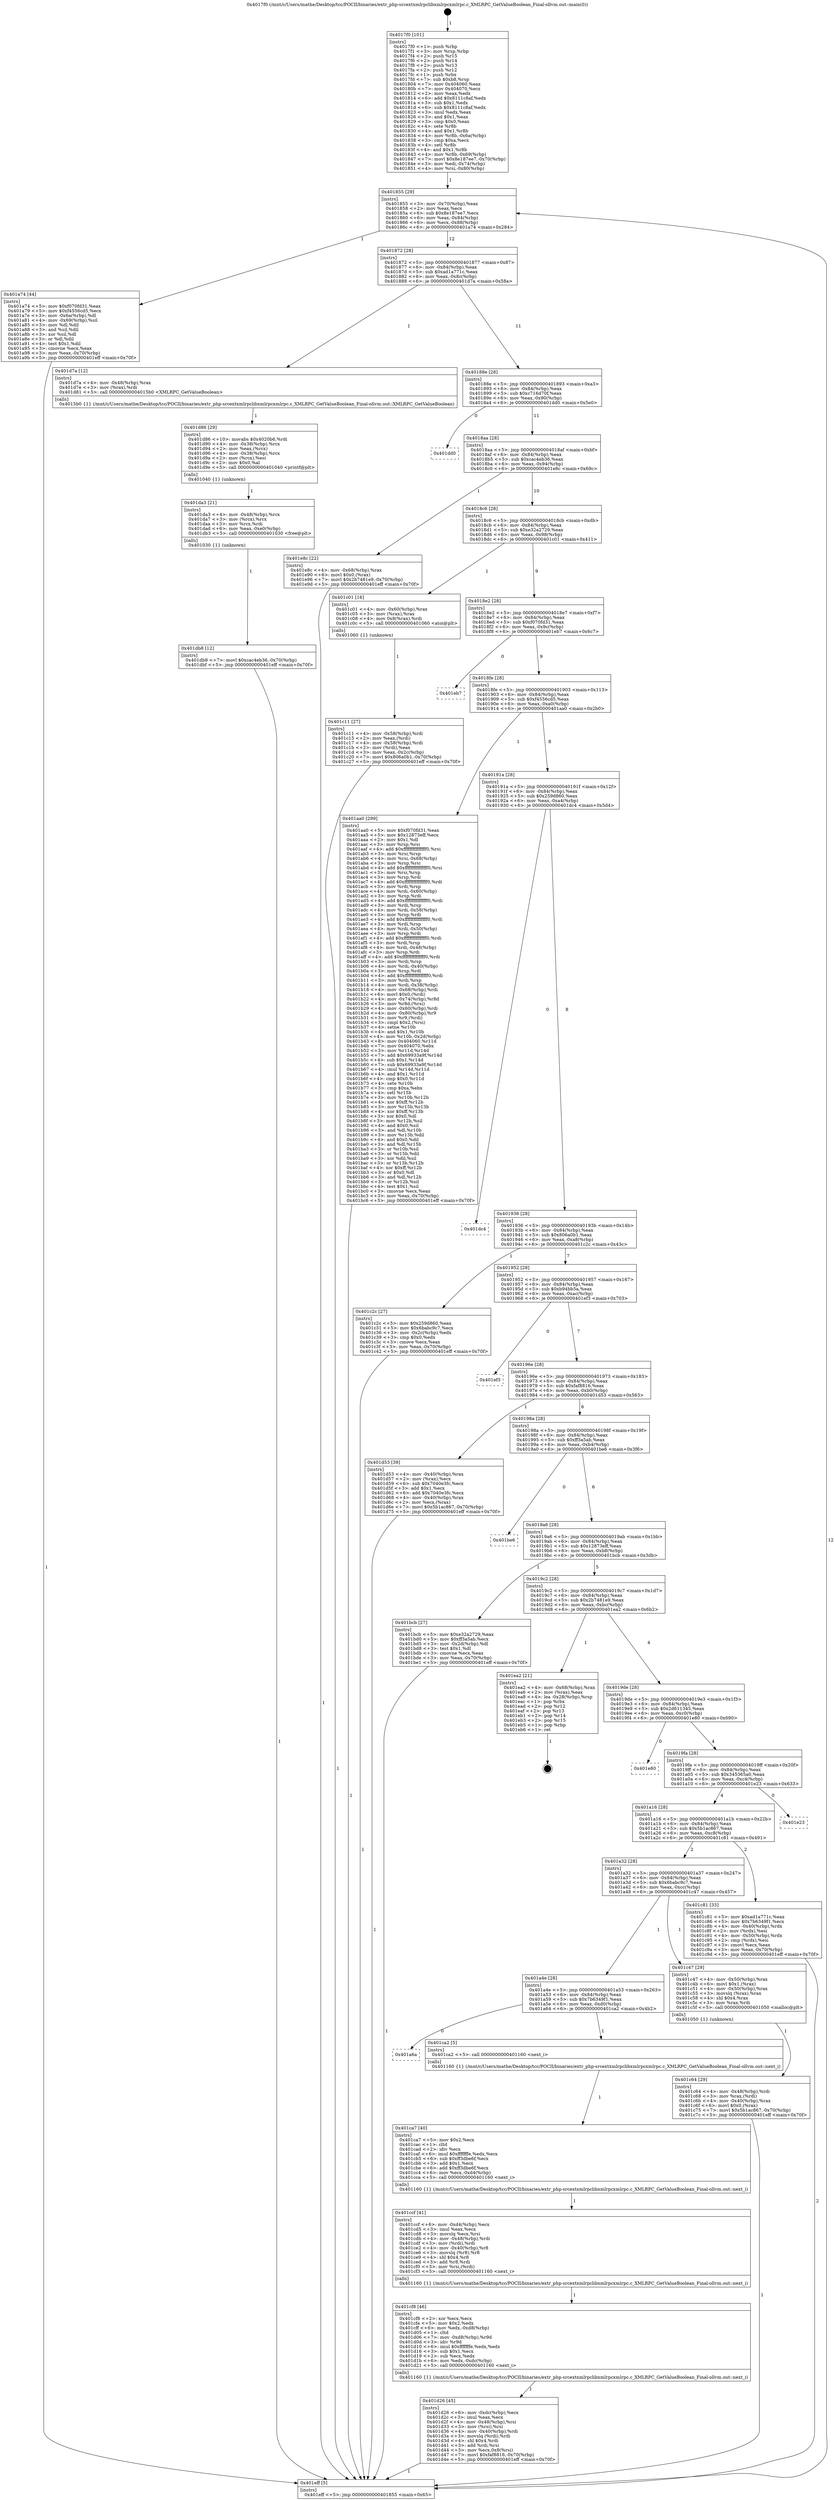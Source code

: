 digraph "0x4017f0" {
  label = "0x4017f0 (/mnt/c/Users/mathe/Desktop/tcc/POCII/binaries/extr_php-srcextxmlrpclibxmlrpcxmlrpc.c_XMLRPC_GetValueBoolean_Final-ollvm.out::main(0))"
  labelloc = "t"
  node[shape=record]

  Entry [label="",width=0.3,height=0.3,shape=circle,fillcolor=black,style=filled]
  "0x401855" [label="{
     0x401855 [29]\l
     | [instrs]\l
     &nbsp;&nbsp;0x401855 \<+3\>: mov -0x70(%rbp),%eax\l
     &nbsp;&nbsp;0x401858 \<+2\>: mov %eax,%ecx\l
     &nbsp;&nbsp;0x40185a \<+6\>: sub $0x8e187ee7,%ecx\l
     &nbsp;&nbsp;0x401860 \<+6\>: mov %eax,-0x84(%rbp)\l
     &nbsp;&nbsp;0x401866 \<+6\>: mov %ecx,-0x88(%rbp)\l
     &nbsp;&nbsp;0x40186c \<+6\>: je 0000000000401a74 \<main+0x284\>\l
  }"]
  "0x401a74" [label="{
     0x401a74 [44]\l
     | [instrs]\l
     &nbsp;&nbsp;0x401a74 \<+5\>: mov $0xf070fd31,%eax\l
     &nbsp;&nbsp;0x401a79 \<+5\>: mov $0xf4556cd5,%ecx\l
     &nbsp;&nbsp;0x401a7e \<+3\>: mov -0x6a(%rbp),%dl\l
     &nbsp;&nbsp;0x401a81 \<+4\>: mov -0x69(%rbp),%sil\l
     &nbsp;&nbsp;0x401a85 \<+3\>: mov %dl,%dil\l
     &nbsp;&nbsp;0x401a88 \<+3\>: and %sil,%dil\l
     &nbsp;&nbsp;0x401a8b \<+3\>: xor %sil,%dl\l
     &nbsp;&nbsp;0x401a8e \<+3\>: or %dl,%dil\l
     &nbsp;&nbsp;0x401a91 \<+4\>: test $0x1,%dil\l
     &nbsp;&nbsp;0x401a95 \<+3\>: cmovne %ecx,%eax\l
     &nbsp;&nbsp;0x401a98 \<+3\>: mov %eax,-0x70(%rbp)\l
     &nbsp;&nbsp;0x401a9b \<+5\>: jmp 0000000000401eff \<main+0x70f\>\l
  }"]
  "0x401872" [label="{
     0x401872 [28]\l
     | [instrs]\l
     &nbsp;&nbsp;0x401872 \<+5\>: jmp 0000000000401877 \<main+0x87\>\l
     &nbsp;&nbsp;0x401877 \<+6\>: mov -0x84(%rbp),%eax\l
     &nbsp;&nbsp;0x40187d \<+5\>: sub $0xad1a771c,%eax\l
     &nbsp;&nbsp;0x401882 \<+6\>: mov %eax,-0x8c(%rbp)\l
     &nbsp;&nbsp;0x401888 \<+6\>: je 0000000000401d7a \<main+0x58a\>\l
  }"]
  "0x401eff" [label="{
     0x401eff [5]\l
     | [instrs]\l
     &nbsp;&nbsp;0x401eff \<+5\>: jmp 0000000000401855 \<main+0x65\>\l
  }"]
  "0x4017f0" [label="{
     0x4017f0 [101]\l
     | [instrs]\l
     &nbsp;&nbsp;0x4017f0 \<+1\>: push %rbp\l
     &nbsp;&nbsp;0x4017f1 \<+3\>: mov %rsp,%rbp\l
     &nbsp;&nbsp;0x4017f4 \<+2\>: push %r15\l
     &nbsp;&nbsp;0x4017f6 \<+2\>: push %r14\l
     &nbsp;&nbsp;0x4017f8 \<+2\>: push %r13\l
     &nbsp;&nbsp;0x4017fa \<+2\>: push %r12\l
     &nbsp;&nbsp;0x4017fc \<+1\>: push %rbx\l
     &nbsp;&nbsp;0x4017fd \<+7\>: sub $0xb8,%rsp\l
     &nbsp;&nbsp;0x401804 \<+7\>: mov 0x404060,%eax\l
     &nbsp;&nbsp;0x40180b \<+7\>: mov 0x404070,%ecx\l
     &nbsp;&nbsp;0x401812 \<+2\>: mov %eax,%edx\l
     &nbsp;&nbsp;0x401814 \<+6\>: add $0x8111c8af,%edx\l
     &nbsp;&nbsp;0x40181a \<+3\>: sub $0x1,%edx\l
     &nbsp;&nbsp;0x40181d \<+6\>: sub $0x8111c8af,%edx\l
     &nbsp;&nbsp;0x401823 \<+3\>: imul %edx,%eax\l
     &nbsp;&nbsp;0x401826 \<+3\>: and $0x1,%eax\l
     &nbsp;&nbsp;0x401829 \<+3\>: cmp $0x0,%eax\l
     &nbsp;&nbsp;0x40182c \<+4\>: sete %r8b\l
     &nbsp;&nbsp;0x401830 \<+4\>: and $0x1,%r8b\l
     &nbsp;&nbsp;0x401834 \<+4\>: mov %r8b,-0x6a(%rbp)\l
     &nbsp;&nbsp;0x401838 \<+3\>: cmp $0xa,%ecx\l
     &nbsp;&nbsp;0x40183b \<+4\>: setl %r8b\l
     &nbsp;&nbsp;0x40183f \<+4\>: and $0x1,%r8b\l
     &nbsp;&nbsp;0x401843 \<+4\>: mov %r8b,-0x69(%rbp)\l
     &nbsp;&nbsp;0x401847 \<+7\>: movl $0x8e187ee7,-0x70(%rbp)\l
     &nbsp;&nbsp;0x40184e \<+3\>: mov %edi,-0x74(%rbp)\l
     &nbsp;&nbsp;0x401851 \<+4\>: mov %rsi,-0x80(%rbp)\l
  }"]
  Exit [label="",width=0.3,height=0.3,shape=circle,fillcolor=black,style=filled,peripheries=2]
  "0x401d7a" [label="{
     0x401d7a [12]\l
     | [instrs]\l
     &nbsp;&nbsp;0x401d7a \<+4\>: mov -0x48(%rbp),%rax\l
     &nbsp;&nbsp;0x401d7e \<+3\>: mov (%rax),%rdi\l
     &nbsp;&nbsp;0x401d81 \<+5\>: call 00000000004015b0 \<XMLRPC_GetValueBoolean\>\l
     | [calls]\l
     &nbsp;&nbsp;0x4015b0 \{1\} (/mnt/c/Users/mathe/Desktop/tcc/POCII/binaries/extr_php-srcextxmlrpclibxmlrpcxmlrpc.c_XMLRPC_GetValueBoolean_Final-ollvm.out::XMLRPC_GetValueBoolean)\l
  }"]
  "0x40188e" [label="{
     0x40188e [28]\l
     | [instrs]\l
     &nbsp;&nbsp;0x40188e \<+5\>: jmp 0000000000401893 \<main+0xa3\>\l
     &nbsp;&nbsp;0x401893 \<+6\>: mov -0x84(%rbp),%eax\l
     &nbsp;&nbsp;0x401899 \<+5\>: sub $0xc716d70f,%eax\l
     &nbsp;&nbsp;0x40189e \<+6\>: mov %eax,-0x90(%rbp)\l
     &nbsp;&nbsp;0x4018a4 \<+6\>: je 0000000000401dd0 \<main+0x5e0\>\l
  }"]
  "0x401db8" [label="{
     0x401db8 [12]\l
     | [instrs]\l
     &nbsp;&nbsp;0x401db8 \<+7\>: movl $0xcac4eb36,-0x70(%rbp)\l
     &nbsp;&nbsp;0x401dbf \<+5\>: jmp 0000000000401eff \<main+0x70f\>\l
  }"]
  "0x401dd0" [label="{
     0x401dd0\l
  }", style=dashed]
  "0x4018aa" [label="{
     0x4018aa [28]\l
     | [instrs]\l
     &nbsp;&nbsp;0x4018aa \<+5\>: jmp 00000000004018af \<main+0xbf\>\l
     &nbsp;&nbsp;0x4018af \<+6\>: mov -0x84(%rbp),%eax\l
     &nbsp;&nbsp;0x4018b5 \<+5\>: sub $0xcac4eb36,%eax\l
     &nbsp;&nbsp;0x4018ba \<+6\>: mov %eax,-0x94(%rbp)\l
     &nbsp;&nbsp;0x4018c0 \<+6\>: je 0000000000401e8c \<main+0x69c\>\l
  }"]
  "0x401da3" [label="{
     0x401da3 [21]\l
     | [instrs]\l
     &nbsp;&nbsp;0x401da3 \<+4\>: mov -0x48(%rbp),%rcx\l
     &nbsp;&nbsp;0x401da7 \<+3\>: mov (%rcx),%rcx\l
     &nbsp;&nbsp;0x401daa \<+3\>: mov %rcx,%rdi\l
     &nbsp;&nbsp;0x401dad \<+6\>: mov %eax,-0xe0(%rbp)\l
     &nbsp;&nbsp;0x401db3 \<+5\>: call 0000000000401030 \<free@plt\>\l
     | [calls]\l
     &nbsp;&nbsp;0x401030 \{1\} (unknown)\l
  }"]
  "0x401e8c" [label="{
     0x401e8c [22]\l
     | [instrs]\l
     &nbsp;&nbsp;0x401e8c \<+4\>: mov -0x68(%rbp),%rax\l
     &nbsp;&nbsp;0x401e90 \<+6\>: movl $0x0,(%rax)\l
     &nbsp;&nbsp;0x401e96 \<+7\>: movl $0x2b7481e9,-0x70(%rbp)\l
     &nbsp;&nbsp;0x401e9d \<+5\>: jmp 0000000000401eff \<main+0x70f\>\l
  }"]
  "0x4018c6" [label="{
     0x4018c6 [28]\l
     | [instrs]\l
     &nbsp;&nbsp;0x4018c6 \<+5\>: jmp 00000000004018cb \<main+0xdb\>\l
     &nbsp;&nbsp;0x4018cb \<+6\>: mov -0x84(%rbp),%eax\l
     &nbsp;&nbsp;0x4018d1 \<+5\>: sub $0xe32a2729,%eax\l
     &nbsp;&nbsp;0x4018d6 \<+6\>: mov %eax,-0x98(%rbp)\l
     &nbsp;&nbsp;0x4018dc \<+6\>: je 0000000000401c01 \<main+0x411\>\l
  }"]
  "0x401d86" [label="{
     0x401d86 [29]\l
     | [instrs]\l
     &nbsp;&nbsp;0x401d86 \<+10\>: movabs $0x4020b6,%rdi\l
     &nbsp;&nbsp;0x401d90 \<+4\>: mov -0x38(%rbp),%rcx\l
     &nbsp;&nbsp;0x401d94 \<+2\>: mov %eax,(%rcx)\l
     &nbsp;&nbsp;0x401d96 \<+4\>: mov -0x38(%rbp),%rcx\l
     &nbsp;&nbsp;0x401d9a \<+2\>: mov (%rcx),%esi\l
     &nbsp;&nbsp;0x401d9c \<+2\>: mov $0x0,%al\l
     &nbsp;&nbsp;0x401d9e \<+5\>: call 0000000000401040 \<printf@plt\>\l
     | [calls]\l
     &nbsp;&nbsp;0x401040 \{1\} (unknown)\l
  }"]
  "0x401c01" [label="{
     0x401c01 [16]\l
     | [instrs]\l
     &nbsp;&nbsp;0x401c01 \<+4\>: mov -0x60(%rbp),%rax\l
     &nbsp;&nbsp;0x401c05 \<+3\>: mov (%rax),%rax\l
     &nbsp;&nbsp;0x401c08 \<+4\>: mov 0x8(%rax),%rdi\l
     &nbsp;&nbsp;0x401c0c \<+5\>: call 0000000000401060 \<atoi@plt\>\l
     | [calls]\l
     &nbsp;&nbsp;0x401060 \{1\} (unknown)\l
  }"]
  "0x4018e2" [label="{
     0x4018e2 [28]\l
     | [instrs]\l
     &nbsp;&nbsp;0x4018e2 \<+5\>: jmp 00000000004018e7 \<main+0xf7\>\l
     &nbsp;&nbsp;0x4018e7 \<+6\>: mov -0x84(%rbp),%eax\l
     &nbsp;&nbsp;0x4018ed \<+5\>: sub $0xf070fd31,%eax\l
     &nbsp;&nbsp;0x4018f2 \<+6\>: mov %eax,-0x9c(%rbp)\l
     &nbsp;&nbsp;0x4018f8 \<+6\>: je 0000000000401eb7 \<main+0x6c7\>\l
  }"]
  "0x401d26" [label="{
     0x401d26 [45]\l
     | [instrs]\l
     &nbsp;&nbsp;0x401d26 \<+6\>: mov -0xdc(%rbp),%ecx\l
     &nbsp;&nbsp;0x401d2c \<+3\>: imul %eax,%ecx\l
     &nbsp;&nbsp;0x401d2f \<+4\>: mov -0x48(%rbp),%rsi\l
     &nbsp;&nbsp;0x401d33 \<+3\>: mov (%rsi),%rsi\l
     &nbsp;&nbsp;0x401d36 \<+4\>: mov -0x40(%rbp),%rdi\l
     &nbsp;&nbsp;0x401d3a \<+3\>: movslq (%rdi),%rdi\l
     &nbsp;&nbsp;0x401d3d \<+4\>: shl $0x4,%rdi\l
     &nbsp;&nbsp;0x401d41 \<+3\>: add %rdi,%rsi\l
     &nbsp;&nbsp;0x401d44 \<+3\>: mov %ecx,0x8(%rsi)\l
     &nbsp;&nbsp;0x401d47 \<+7\>: movl $0xfaf8816,-0x70(%rbp)\l
     &nbsp;&nbsp;0x401d4e \<+5\>: jmp 0000000000401eff \<main+0x70f\>\l
  }"]
  "0x401eb7" [label="{
     0x401eb7\l
  }", style=dashed]
  "0x4018fe" [label="{
     0x4018fe [28]\l
     | [instrs]\l
     &nbsp;&nbsp;0x4018fe \<+5\>: jmp 0000000000401903 \<main+0x113\>\l
     &nbsp;&nbsp;0x401903 \<+6\>: mov -0x84(%rbp),%eax\l
     &nbsp;&nbsp;0x401909 \<+5\>: sub $0xf4556cd5,%eax\l
     &nbsp;&nbsp;0x40190e \<+6\>: mov %eax,-0xa0(%rbp)\l
     &nbsp;&nbsp;0x401914 \<+6\>: je 0000000000401aa0 \<main+0x2b0\>\l
  }"]
  "0x401cf8" [label="{
     0x401cf8 [46]\l
     | [instrs]\l
     &nbsp;&nbsp;0x401cf8 \<+2\>: xor %ecx,%ecx\l
     &nbsp;&nbsp;0x401cfa \<+5\>: mov $0x2,%edx\l
     &nbsp;&nbsp;0x401cff \<+6\>: mov %edx,-0xd8(%rbp)\l
     &nbsp;&nbsp;0x401d05 \<+1\>: cltd\l
     &nbsp;&nbsp;0x401d06 \<+7\>: mov -0xd8(%rbp),%r9d\l
     &nbsp;&nbsp;0x401d0d \<+3\>: idiv %r9d\l
     &nbsp;&nbsp;0x401d10 \<+6\>: imul $0xfffffffe,%edx,%edx\l
     &nbsp;&nbsp;0x401d16 \<+3\>: sub $0x1,%ecx\l
     &nbsp;&nbsp;0x401d19 \<+2\>: sub %ecx,%edx\l
     &nbsp;&nbsp;0x401d1b \<+6\>: mov %edx,-0xdc(%rbp)\l
     &nbsp;&nbsp;0x401d21 \<+5\>: call 0000000000401160 \<next_i\>\l
     | [calls]\l
     &nbsp;&nbsp;0x401160 \{1\} (/mnt/c/Users/mathe/Desktop/tcc/POCII/binaries/extr_php-srcextxmlrpclibxmlrpcxmlrpc.c_XMLRPC_GetValueBoolean_Final-ollvm.out::next_i)\l
  }"]
  "0x401aa0" [label="{
     0x401aa0 [299]\l
     | [instrs]\l
     &nbsp;&nbsp;0x401aa0 \<+5\>: mov $0xf070fd31,%eax\l
     &nbsp;&nbsp;0x401aa5 \<+5\>: mov $0x12873eff,%ecx\l
     &nbsp;&nbsp;0x401aaa \<+2\>: mov $0x1,%dl\l
     &nbsp;&nbsp;0x401aac \<+3\>: mov %rsp,%rsi\l
     &nbsp;&nbsp;0x401aaf \<+4\>: add $0xfffffffffffffff0,%rsi\l
     &nbsp;&nbsp;0x401ab3 \<+3\>: mov %rsi,%rsp\l
     &nbsp;&nbsp;0x401ab6 \<+4\>: mov %rsi,-0x68(%rbp)\l
     &nbsp;&nbsp;0x401aba \<+3\>: mov %rsp,%rsi\l
     &nbsp;&nbsp;0x401abd \<+4\>: add $0xfffffffffffffff0,%rsi\l
     &nbsp;&nbsp;0x401ac1 \<+3\>: mov %rsi,%rsp\l
     &nbsp;&nbsp;0x401ac4 \<+3\>: mov %rsp,%rdi\l
     &nbsp;&nbsp;0x401ac7 \<+4\>: add $0xfffffffffffffff0,%rdi\l
     &nbsp;&nbsp;0x401acb \<+3\>: mov %rdi,%rsp\l
     &nbsp;&nbsp;0x401ace \<+4\>: mov %rdi,-0x60(%rbp)\l
     &nbsp;&nbsp;0x401ad2 \<+3\>: mov %rsp,%rdi\l
     &nbsp;&nbsp;0x401ad5 \<+4\>: add $0xfffffffffffffff0,%rdi\l
     &nbsp;&nbsp;0x401ad9 \<+3\>: mov %rdi,%rsp\l
     &nbsp;&nbsp;0x401adc \<+4\>: mov %rdi,-0x58(%rbp)\l
     &nbsp;&nbsp;0x401ae0 \<+3\>: mov %rsp,%rdi\l
     &nbsp;&nbsp;0x401ae3 \<+4\>: add $0xfffffffffffffff0,%rdi\l
     &nbsp;&nbsp;0x401ae7 \<+3\>: mov %rdi,%rsp\l
     &nbsp;&nbsp;0x401aea \<+4\>: mov %rdi,-0x50(%rbp)\l
     &nbsp;&nbsp;0x401aee \<+3\>: mov %rsp,%rdi\l
     &nbsp;&nbsp;0x401af1 \<+4\>: add $0xfffffffffffffff0,%rdi\l
     &nbsp;&nbsp;0x401af5 \<+3\>: mov %rdi,%rsp\l
     &nbsp;&nbsp;0x401af8 \<+4\>: mov %rdi,-0x48(%rbp)\l
     &nbsp;&nbsp;0x401afc \<+3\>: mov %rsp,%rdi\l
     &nbsp;&nbsp;0x401aff \<+4\>: add $0xfffffffffffffff0,%rdi\l
     &nbsp;&nbsp;0x401b03 \<+3\>: mov %rdi,%rsp\l
     &nbsp;&nbsp;0x401b06 \<+4\>: mov %rdi,-0x40(%rbp)\l
     &nbsp;&nbsp;0x401b0a \<+3\>: mov %rsp,%rdi\l
     &nbsp;&nbsp;0x401b0d \<+4\>: add $0xfffffffffffffff0,%rdi\l
     &nbsp;&nbsp;0x401b11 \<+3\>: mov %rdi,%rsp\l
     &nbsp;&nbsp;0x401b14 \<+4\>: mov %rdi,-0x38(%rbp)\l
     &nbsp;&nbsp;0x401b18 \<+4\>: mov -0x68(%rbp),%rdi\l
     &nbsp;&nbsp;0x401b1c \<+6\>: movl $0x0,(%rdi)\l
     &nbsp;&nbsp;0x401b22 \<+4\>: mov -0x74(%rbp),%r8d\l
     &nbsp;&nbsp;0x401b26 \<+3\>: mov %r8d,(%rsi)\l
     &nbsp;&nbsp;0x401b29 \<+4\>: mov -0x60(%rbp),%rdi\l
     &nbsp;&nbsp;0x401b2d \<+4\>: mov -0x80(%rbp),%r9\l
     &nbsp;&nbsp;0x401b31 \<+3\>: mov %r9,(%rdi)\l
     &nbsp;&nbsp;0x401b34 \<+3\>: cmpl $0x2,(%rsi)\l
     &nbsp;&nbsp;0x401b37 \<+4\>: setne %r10b\l
     &nbsp;&nbsp;0x401b3b \<+4\>: and $0x1,%r10b\l
     &nbsp;&nbsp;0x401b3f \<+4\>: mov %r10b,-0x2d(%rbp)\l
     &nbsp;&nbsp;0x401b43 \<+8\>: mov 0x404060,%r11d\l
     &nbsp;&nbsp;0x401b4b \<+7\>: mov 0x404070,%ebx\l
     &nbsp;&nbsp;0x401b52 \<+3\>: mov %r11d,%r14d\l
     &nbsp;&nbsp;0x401b55 \<+7\>: add $0x69933a9f,%r14d\l
     &nbsp;&nbsp;0x401b5c \<+4\>: sub $0x1,%r14d\l
     &nbsp;&nbsp;0x401b60 \<+7\>: sub $0x69933a9f,%r14d\l
     &nbsp;&nbsp;0x401b67 \<+4\>: imul %r14d,%r11d\l
     &nbsp;&nbsp;0x401b6b \<+4\>: and $0x1,%r11d\l
     &nbsp;&nbsp;0x401b6f \<+4\>: cmp $0x0,%r11d\l
     &nbsp;&nbsp;0x401b73 \<+4\>: sete %r10b\l
     &nbsp;&nbsp;0x401b77 \<+3\>: cmp $0xa,%ebx\l
     &nbsp;&nbsp;0x401b7a \<+4\>: setl %r15b\l
     &nbsp;&nbsp;0x401b7e \<+3\>: mov %r10b,%r12b\l
     &nbsp;&nbsp;0x401b81 \<+4\>: xor $0xff,%r12b\l
     &nbsp;&nbsp;0x401b85 \<+3\>: mov %r15b,%r13b\l
     &nbsp;&nbsp;0x401b88 \<+4\>: xor $0xff,%r13b\l
     &nbsp;&nbsp;0x401b8c \<+3\>: xor $0x0,%dl\l
     &nbsp;&nbsp;0x401b8f \<+3\>: mov %r12b,%sil\l
     &nbsp;&nbsp;0x401b92 \<+4\>: and $0x0,%sil\l
     &nbsp;&nbsp;0x401b96 \<+3\>: and %dl,%r10b\l
     &nbsp;&nbsp;0x401b99 \<+3\>: mov %r13b,%dil\l
     &nbsp;&nbsp;0x401b9c \<+4\>: and $0x0,%dil\l
     &nbsp;&nbsp;0x401ba0 \<+3\>: and %dl,%r15b\l
     &nbsp;&nbsp;0x401ba3 \<+3\>: or %r10b,%sil\l
     &nbsp;&nbsp;0x401ba6 \<+3\>: or %r15b,%dil\l
     &nbsp;&nbsp;0x401ba9 \<+3\>: xor %dil,%sil\l
     &nbsp;&nbsp;0x401bac \<+3\>: or %r13b,%r12b\l
     &nbsp;&nbsp;0x401baf \<+4\>: xor $0xff,%r12b\l
     &nbsp;&nbsp;0x401bb3 \<+3\>: or $0x0,%dl\l
     &nbsp;&nbsp;0x401bb6 \<+3\>: and %dl,%r12b\l
     &nbsp;&nbsp;0x401bb9 \<+3\>: or %r12b,%sil\l
     &nbsp;&nbsp;0x401bbc \<+4\>: test $0x1,%sil\l
     &nbsp;&nbsp;0x401bc0 \<+3\>: cmovne %ecx,%eax\l
     &nbsp;&nbsp;0x401bc3 \<+3\>: mov %eax,-0x70(%rbp)\l
     &nbsp;&nbsp;0x401bc6 \<+5\>: jmp 0000000000401eff \<main+0x70f\>\l
  }"]
  "0x40191a" [label="{
     0x40191a [28]\l
     | [instrs]\l
     &nbsp;&nbsp;0x40191a \<+5\>: jmp 000000000040191f \<main+0x12f\>\l
     &nbsp;&nbsp;0x40191f \<+6\>: mov -0x84(%rbp),%eax\l
     &nbsp;&nbsp;0x401925 \<+5\>: sub $0x259d860,%eax\l
     &nbsp;&nbsp;0x40192a \<+6\>: mov %eax,-0xa4(%rbp)\l
     &nbsp;&nbsp;0x401930 \<+6\>: je 0000000000401dc4 \<main+0x5d4\>\l
  }"]
  "0x401ccf" [label="{
     0x401ccf [41]\l
     | [instrs]\l
     &nbsp;&nbsp;0x401ccf \<+6\>: mov -0xd4(%rbp),%ecx\l
     &nbsp;&nbsp;0x401cd5 \<+3\>: imul %eax,%ecx\l
     &nbsp;&nbsp;0x401cd8 \<+3\>: movslq %ecx,%rsi\l
     &nbsp;&nbsp;0x401cdb \<+4\>: mov -0x48(%rbp),%rdi\l
     &nbsp;&nbsp;0x401cdf \<+3\>: mov (%rdi),%rdi\l
     &nbsp;&nbsp;0x401ce2 \<+4\>: mov -0x40(%rbp),%r8\l
     &nbsp;&nbsp;0x401ce6 \<+3\>: movslq (%r8),%r8\l
     &nbsp;&nbsp;0x401ce9 \<+4\>: shl $0x4,%r8\l
     &nbsp;&nbsp;0x401ced \<+3\>: add %r8,%rdi\l
     &nbsp;&nbsp;0x401cf0 \<+3\>: mov %rsi,(%rdi)\l
     &nbsp;&nbsp;0x401cf3 \<+5\>: call 0000000000401160 \<next_i\>\l
     | [calls]\l
     &nbsp;&nbsp;0x401160 \{1\} (/mnt/c/Users/mathe/Desktop/tcc/POCII/binaries/extr_php-srcextxmlrpclibxmlrpcxmlrpc.c_XMLRPC_GetValueBoolean_Final-ollvm.out::next_i)\l
  }"]
  "0x401ca7" [label="{
     0x401ca7 [40]\l
     | [instrs]\l
     &nbsp;&nbsp;0x401ca7 \<+5\>: mov $0x2,%ecx\l
     &nbsp;&nbsp;0x401cac \<+1\>: cltd\l
     &nbsp;&nbsp;0x401cad \<+2\>: idiv %ecx\l
     &nbsp;&nbsp;0x401caf \<+6\>: imul $0xfffffffe,%edx,%ecx\l
     &nbsp;&nbsp;0x401cb5 \<+6\>: sub $0xff3dbe6f,%ecx\l
     &nbsp;&nbsp;0x401cbb \<+3\>: add $0x1,%ecx\l
     &nbsp;&nbsp;0x401cbe \<+6\>: add $0xff3dbe6f,%ecx\l
     &nbsp;&nbsp;0x401cc4 \<+6\>: mov %ecx,-0xd4(%rbp)\l
     &nbsp;&nbsp;0x401cca \<+5\>: call 0000000000401160 \<next_i\>\l
     | [calls]\l
     &nbsp;&nbsp;0x401160 \{1\} (/mnt/c/Users/mathe/Desktop/tcc/POCII/binaries/extr_php-srcextxmlrpclibxmlrpcxmlrpc.c_XMLRPC_GetValueBoolean_Final-ollvm.out::next_i)\l
  }"]
  "0x401dc4" [label="{
     0x401dc4\l
  }", style=dashed]
  "0x401936" [label="{
     0x401936 [28]\l
     | [instrs]\l
     &nbsp;&nbsp;0x401936 \<+5\>: jmp 000000000040193b \<main+0x14b\>\l
     &nbsp;&nbsp;0x40193b \<+6\>: mov -0x84(%rbp),%eax\l
     &nbsp;&nbsp;0x401941 \<+5\>: sub $0x806a0b1,%eax\l
     &nbsp;&nbsp;0x401946 \<+6\>: mov %eax,-0xa8(%rbp)\l
     &nbsp;&nbsp;0x40194c \<+6\>: je 0000000000401c2c \<main+0x43c\>\l
  }"]
  "0x401a6a" [label="{
     0x401a6a\l
  }", style=dashed]
  "0x401c2c" [label="{
     0x401c2c [27]\l
     | [instrs]\l
     &nbsp;&nbsp;0x401c2c \<+5\>: mov $0x259d860,%eax\l
     &nbsp;&nbsp;0x401c31 \<+5\>: mov $0x6babc9c7,%ecx\l
     &nbsp;&nbsp;0x401c36 \<+3\>: mov -0x2c(%rbp),%edx\l
     &nbsp;&nbsp;0x401c39 \<+3\>: cmp $0x0,%edx\l
     &nbsp;&nbsp;0x401c3c \<+3\>: cmove %ecx,%eax\l
     &nbsp;&nbsp;0x401c3f \<+3\>: mov %eax,-0x70(%rbp)\l
     &nbsp;&nbsp;0x401c42 \<+5\>: jmp 0000000000401eff \<main+0x70f\>\l
  }"]
  "0x401952" [label="{
     0x401952 [28]\l
     | [instrs]\l
     &nbsp;&nbsp;0x401952 \<+5\>: jmp 0000000000401957 \<main+0x167\>\l
     &nbsp;&nbsp;0x401957 \<+6\>: mov -0x84(%rbp),%eax\l
     &nbsp;&nbsp;0x40195d \<+5\>: sub $0xb94bb5a,%eax\l
     &nbsp;&nbsp;0x401962 \<+6\>: mov %eax,-0xac(%rbp)\l
     &nbsp;&nbsp;0x401968 \<+6\>: je 0000000000401ef3 \<main+0x703\>\l
  }"]
  "0x401ca2" [label="{
     0x401ca2 [5]\l
     | [instrs]\l
     &nbsp;&nbsp;0x401ca2 \<+5\>: call 0000000000401160 \<next_i\>\l
     | [calls]\l
     &nbsp;&nbsp;0x401160 \{1\} (/mnt/c/Users/mathe/Desktop/tcc/POCII/binaries/extr_php-srcextxmlrpclibxmlrpcxmlrpc.c_XMLRPC_GetValueBoolean_Final-ollvm.out::next_i)\l
  }"]
  "0x401ef3" [label="{
     0x401ef3\l
  }", style=dashed]
  "0x40196e" [label="{
     0x40196e [28]\l
     | [instrs]\l
     &nbsp;&nbsp;0x40196e \<+5\>: jmp 0000000000401973 \<main+0x183\>\l
     &nbsp;&nbsp;0x401973 \<+6\>: mov -0x84(%rbp),%eax\l
     &nbsp;&nbsp;0x401979 \<+5\>: sub $0xfaf8816,%eax\l
     &nbsp;&nbsp;0x40197e \<+6\>: mov %eax,-0xb0(%rbp)\l
     &nbsp;&nbsp;0x401984 \<+6\>: je 0000000000401d53 \<main+0x563\>\l
  }"]
  "0x401c64" [label="{
     0x401c64 [29]\l
     | [instrs]\l
     &nbsp;&nbsp;0x401c64 \<+4\>: mov -0x48(%rbp),%rdi\l
     &nbsp;&nbsp;0x401c68 \<+3\>: mov %rax,(%rdi)\l
     &nbsp;&nbsp;0x401c6b \<+4\>: mov -0x40(%rbp),%rax\l
     &nbsp;&nbsp;0x401c6f \<+6\>: movl $0x0,(%rax)\l
     &nbsp;&nbsp;0x401c75 \<+7\>: movl $0x5b1ac867,-0x70(%rbp)\l
     &nbsp;&nbsp;0x401c7c \<+5\>: jmp 0000000000401eff \<main+0x70f\>\l
  }"]
  "0x401d53" [label="{
     0x401d53 [39]\l
     | [instrs]\l
     &nbsp;&nbsp;0x401d53 \<+4\>: mov -0x40(%rbp),%rax\l
     &nbsp;&nbsp;0x401d57 \<+2\>: mov (%rax),%ecx\l
     &nbsp;&nbsp;0x401d59 \<+6\>: sub $0x7040e3fc,%ecx\l
     &nbsp;&nbsp;0x401d5f \<+3\>: add $0x1,%ecx\l
     &nbsp;&nbsp;0x401d62 \<+6\>: add $0x7040e3fc,%ecx\l
     &nbsp;&nbsp;0x401d68 \<+4\>: mov -0x40(%rbp),%rax\l
     &nbsp;&nbsp;0x401d6c \<+2\>: mov %ecx,(%rax)\l
     &nbsp;&nbsp;0x401d6e \<+7\>: movl $0x5b1ac867,-0x70(%rbp)\l
     &nbsp;&nbsp;0x401d75 \<+5\>: jmp 0000000000401eff \<main+0x70f\>\l
  }"]
  "0x40198a" [label="{
     0x40198a [28]\l
     | [instrs]\l
     &nbsp;&nbsp;0x40198a \<+5\>: jmp 000000000040198f \<main+0x19f\>\l
     &nbsp;&nbsp;0x40198f \<+6\>: mov -0x84(%rbp),%eax\l
     &nbsp;&nbsp;0x401995 \<+5\>: sub $0xff3a5ab,%eax\l
     &nbsp;&nbsp;0x40199a \<+6\>: mov %eax,-0xb4(%rbp)\l
     &nbsp;&nbsp;0x4019a0 \<+6\>: je 0000000000401be6 \<main+0x3f6\>\l
  }"]
  "0x401a4e" [label="{
     0x401a4e [28]\l
     | [instrs]\l
     &nbsp;&nbsp;0x401a4e \<+5\>: jmp 0000000000401a53 \<main+0x263\>\l
     &nbsp;&nbsp;0x401a53 \<+6\>: mov -0x84(%rbp),%eax\l
     &nbsp;&nbsp;0x401a59 \<+5\>: sub $0x7b6349f1,%eax\l
     &nbsp;&nbsp;0x401a5e \<+6\>: mov %eax,-0xd0(%rbp)\l
     &nbsp;&nbsp;0x401a64 \<+6\>: je 0000000000401ca2 \<main+0x4b2\>\l
  }"]
  "0x401be6" [label="{
     0x401be6\l
  }", style=dashed]
  "0x4019a6" [label="{
     0x4019a6 [28]\l
     | [instrs]\l
     &nbsp;&nbsp;0x4019a6 \<+5\>: jmp 00000000004019ab \<main+0x1bb\>\l
     &nbsp;&nbsp;0x4019ab \<+6\>: mov -0x84(%rbp),%eax\l
     &nbsp;&nbsp;0x4019b1 \<+5\>: sub $0x12873eff,%eax\l
     &nbsp;&nbsp;0x4019b6 \<+6\>: mov %eax,-0xb8(%rbp)\l
     &nbsp;&nbsp;0x4019bc \<+6\>: je 0000000000401bcb \<main+0x3db\>\l
  }"]
  "0x401c47" [label="{
     0x401c47 [29]\l
     | [instrs]\l
     &nbsp;&nbsp;0x401c47 \<+4\>: mov -0x50(%rbp),%rax\l
     &nbsp;&nbsp;0x401c4b \<+6\>: movl $0x1,(%rax)\l
     &nbsp;&nbsp;0x401c51 \<+4\>: mov -0x50(%rbp),%rax\l
     &nbsp;&nbsp;0x401c55 \<+3\>: movslq (%rax),%rax\l
     &nbsp;&nbsp;0x401c58 \<+4\>: shl $0x4,%rax\l
     &nbsp;&nbsp;0x401c5c \<+3\>: mov %rax,%rdi\l
     &nbsp;&nbsp;0x401c5f \<+5\>: call 0000000000401050 \<malloc@plt\>\l
     | [calls]\l
     &nbsp;&nbsp;0x401050 \{1\} (unknown)\l
  }"]
  "0x401bcb" [label="{
     0x401bcb [27]\l
     | [instrs]\l
     &nbsp;&nbsp;0x401bcb \<+5\>: mov $0xe32a2729,%eax\l
     &nbsp;&nbsp;0x401bd0 \<+5\>: mov $0xff3a5ab,%ecx\l
     &nbsp;&nbsp;0x401bd5 \<+3\>: mov -0x2d(%rbp),%dl\l
     &nbsp;&nbsp;0x401bd8 \<+3\>: test $0x1,%dl\l
     &nbsp;&nbsp;0x401bdb \<+3\>: cmovne %ecx,%eax\l
     &nbsp;&nbsp;0x401bde \<+3\>: mov %eax,-0x70(%rbp)\l
     &nbsp;&nbsp;0x401be1 \<+5\>: jmp 0000000000401eff \<main+0x70f\>\l
  }"]
  "0x4019c2" [label="{
     0x4019c2 [28]\l
     | [instrs]\l
     &nbsp;&nbsp;0x4019c2 \<+5\>: jmp 00000000004019c7 \<main+0x1d7\>\l
     &nbsp;&nbsp;0x4019c7 \<+6\>: mov -0x84(%rbp),%eax\l
     &nbsp;&nbsp;0x4019cd \<+5\>: sub $0x2b7481e9,%eax\l
     &nbsp;&nbsp;0x4019d2 \<+6\>: mov %eax,-0xbc(%rbp)\l
     &nbsp;&nbsp;0x4019d8 \<+6\>: je 0000000000401ea2 \<main+0x6b2\>\l
  }"]
  "0x401c11" [label="{
     0x401c11 [27]\l
     | [instrs]\l
     &nbsp;&nbsp;0x401c11 \<+4\>: mov -0x58(%rbp),%rdi\l
     &nbsp;&nbsp;0x401c15 \<+2\>: mov %eax,(%rdi)\l
     &nbsp;&nbsp;0x401c17 \<+4\>: mov -0x58(%rbp),%rdi\l
     &nbsp;&nbsp;0x401c1b \<+2\>: mov (%rdi),%eax\l
     &nbsp;&nbsp;0x401c1d \<+3\>: mov %eax,-0x2c(%rbp)\l
     &nbsp;&nbsp;0x401c20 \<+7\>: movl $0x806a0b1,-0x70(%rbp)\l
     &nbsp;&nbsp;0x401c27 \<+5\>: jmp 0000000000401eff \<main+0x70f\>\l
  }"]
  "0x401a32" [label="{
     0x401a32 [28]\l
     | [instrs]\l
     &nbsp;&nbsp;0x401a32 \<+5\>: jmp 0000000000401a37 \<main+0x247\>\l
     &nbsp;&nbsp;0x401a37 \<+6\>: mov -0x84(%rbp),%eax\l
     &nbsp;&nbsp;0x401a3d \<+5\>: sub $0x6babc9c7,%eax\l
     &nbsp;&nbsp;0x401a42 \<+6\>: mov %eax,-0xcc(%rbp)\l
     &nbsp;&nbsp;0x401a48 \<+6\>: je 0000000000401c47 \<main+0x457\>\l
  }"]
  "0x401ea2" [label="{
     0x401ea2 [21]\l
     | [instrs]\l
     &nbsp;&nbsp;0x401ea2 \<+4\>: mov -0x68(%rbp),%rax\l
     &nbsp;&nbsp;0x401ea6 \<+2\>: mov (%rax),%eax\l
     &nbsp;&nbsp;0x401ea8 \<+4\>: lea -0x28(%rbp),%rsp\l
     &nbsp;&nbsp;0x401eac \<+1\>: pop %rbx\l
     &nbsp;&nbsp;0x401ead \<+2\>: pop %r12\l
     &nbsp;&nbsp;0x401eaf \<+2\>: pop %r13\l
     &nbsp;&nbsp;0x401eb1 \<+2\>: pop %r14\l
     &nbsp;&nbsp;0x401eb3 \<+2\>: pop %r15\l
     &nbsp;&nbsp;0x401eb5 \<+1\>: pop %rbp\l
     &nbsp;&nbsp;0x401eb6 \<+1\>: ret\l
  }"]
  "0x4019de" [label="{
     0x4019de [28]\l
     | [instrs]\l
     &nbsp;&nbsp;0x4019de \<+5\>: jmp 00000000004019e3 \<main+0x1f3\>\l
     &nbsp;&nbsp;0x4019e3 \<+6\>: mov -0x84(%rbp),%eax\l
     &nbsp;&nbsp;0x4019e9 \<+5\>: sub $0x2d611345,%eax\l
     &nbsp;&nbsp;0x4019ee \<+6\>: mov %eax,-0xc0(%rbp)\l
     &nbsp;&nbsp;0x4019f4 \<+6\>: je 0000000000401e80 \<main+0x690\>\l
  }"]
  "0x401c81" [label="{
     0x401c81 [33]\l
     | [instrs]\l
     &nbsp;&nbsp;0x401c81 \<+5\>: mov $0xad1a771c,%eax\l
     &nbsp;&nbsp;0x401c86 \<+5\>: mov $0x7b6349f1,%ecx\l
     &nbsp;&nbsp;0x401c8b \<+4\>: mov -0x40(%rbp),%rdx\l
     &nbsp;&nbsp;0x401c8f \<+2\>: mov (%rdx),%esi\l
     &nbsp;&nbsp;0x401c91 \<+4\>: mov -0x50(%rbp),%rdx\l
     &nbsp;&nbsp;0x401c95 \<+2\>: cmp (%rdx),%esi\l
     &nbsp;&nbsp;0x401c97 \<+3\>: cmovl %ecx,%eax\l
     &nbsp;&nbsp;0x401c9a \<+3\>: mov %eax,-0x70(%rbp)\l
     &nbsp;&nbsp;0x401c9d \<+5\>: jmp 0000000000401eff \<main+0x70f\>\l
  }"]
  "0x401e80" [label="{
     0x401e80\l
  }", style=dashed]
  "0x4019fa" [label="{
     0x4019fa [28]\l
     | [instrs]\l
     &nbsp;&nbsp;0x4019fa \<+5\>: jmp 00000000004019ff \<main+0x20f\>\l
     &nbsp;&nbsp;0x4019ff \<+6\>: mov -0x84(%rbp),%eax\l
     &nbsp;&nbsp;0x401a05 \<+5\>: sub $0x345365a0,%eax\l
     &nbsp;&nbsp;0x401a0a \<+6\>: mov %eax,-0xc4(%rbp)\l
     &nbsp;&nbsp;0x401a10 \<+6\>: je 0000000000401e23 \<main+0x633\>\l
  }"]
  "0x401a16" [label="{
     0x401a16 [28]\l
     | [instrs]\l
     &nbsp;&nbsp;0x401a16 \<+5\>: jmp 0000000000401a1b \<main+0x22b\>\l
     &nbsp;&nbsp;0x401a1b \<+6\>: mov -0x84(%rbp),%eax\l
     &nbsp;&nbsp;0x401a21 \<+5\>: sub $0x5b1ac867,%eax\l
     &nbsp;&nbsp;0x401a26 \<+6\>: mov %eax,-0xc8(%rbp)\l
     &nbsp;&nbsp;0x401a2c \<+6\>: je 0000000000401c81 \<main+0x491\>\l
  }"]
  "0x401e23" [label="{
     0x401e23\l
  }", style=dashed]
  Entry -> "0x4017f0" [label=" 1"]
  "0x401855" -> "0x401a74" [label=" 1"]
  "0x401855" -> "0x401872" [label=" 12"]
  "0x401a74" -> "0x401eff" [label=" 1"]
  "0x4017f0" -> "0x401855" [label=" 1"]
  "0x401eff" -> "0x401855" [label=" 12"]
  "0x401ea2" -> Exit [label=" 1"]
  "0x401872" -> "0x401d7a" [label=" 1"]
  "0x401872" -> "0x40188e" [label=" 11"]
  "0x401e8c" -> "0x401eff" [label=" 1"]
  "0x40188e" -> "0x401dd0" [label=" 0"]
  "0x40188e" -> "0x4018aa" [label=" 11"]
  "0x401db8" -> "0x401eff" [label=" 1"]
  "0x4018aa" -> "0x401e8c" [label=" 1"]
  "0x4018aa" -> "0x4018c6" [label=" 10"]
  "0x401da3" -> "0x401db8" [label=" 1"]
  "0x4018c6" -> "0x401c01" [label=" 1"]
  "0x4018c6" -> "0x4018e2" [label=" 9"]
  "0x401d86" -> "0x401da3" [label=" 1"]
  "0x4018e2" -> "0x401eb7" [label=" 0"]
  "0x4018e2" -> "0x4018fe" [label=" 9"]
  "0x401d7a" -> "0x401d86" [label=" 1"]
  "0x4018fe" -> "0x401aa0" [label=" 1"]
  "0x4018fe" -> "0x40191a" [label=" 8"]
  "0x401d53" -> "0x401eff" [label=" 1"]
  "0x401aa0" -> "0x401eff" [label=" 1"]
  "0x401d26" -> "0x401eff" [label=" 1"]
  "0x40191a" -> "0x401dc4" [label=" 0"]
  "0x40191a" -> "0x401936" [label=" 8"]
  "0x401cf8" -> "0x401d26" [label=" 1"]
  "0x401936" -> "0x401c2c" [label=" 1"]
  "0x401936" -> "0x401952" [label=" 7"]
  "0x401ccf" -> "0x401cf8" [label=" 1"]
  "0x401952" -> "0x401ef3" [label=" 0"]
  "0x401952" -> "0x40196e" [label=" 7"]
  "0x401ca7" -> "0x401ccf" [label=" 1"]
  "0x40196e" -> "0x401d53" [label=" 1"]
  "0x40196e" -> "0x40198a" [label=" 6"]
  "0x401a4e" -> "0x401a6a" [label=" 0"]
  "0x40198a" -> "0x401be6" [label=" 0"]
  "0x40198a" -> "0x4019a6" [label=" 6"]
  "0x401a4e" -> "0x401ca2" [label=" 1"]
  "0x4019a6" -> "0x401bcb" [label=" 1"]
  "0x4019a6" -> "0x4019c2" [label=" 5"]
  "0x401bcb" -> "0x401eff" [label=" 1"]
  "0x401c01" -> "0x401c11" [label=" 1"]
  "0x401c11" -> "0x401eff" [label=" 1"]
  "0x401c2c" -> "0x401eff" [label=" 1"]
  "0x401ca2" -> "0x401ca7" [label=" 1"]
  "0x4019c2" -> "0x401ea2" [label=" 1"]
  "0x4019c2" -> "0x4019de" [label=" 4"]
  "0x401c64" -> "0x401eff" [label=" 1"]
  "0x4019de" -> "0x401e80" [label=" 0"]
  "0x4019de" -> "0x4019fa" [label=" 4"]
  "0x401c47" -> "0x401c64" [label=" 1"]
  "0x4019fa" -> "0x401e23" [label=" 0"]
  "0x4019fa" -> "0x401a16" [label=" 4"]
  "0x401a32" -> "0x401a4e" [label=" 1"]
  "0x401a16" -> "0x401c81" [label=" 2"]
  "0x401a16" -> "0x401a32" [label=" 2"]
  "0x401c81" -> "0x401eff" [label=" 2"]
  "0x401a32" -> "0x401c47" [label=" 1"]
}
